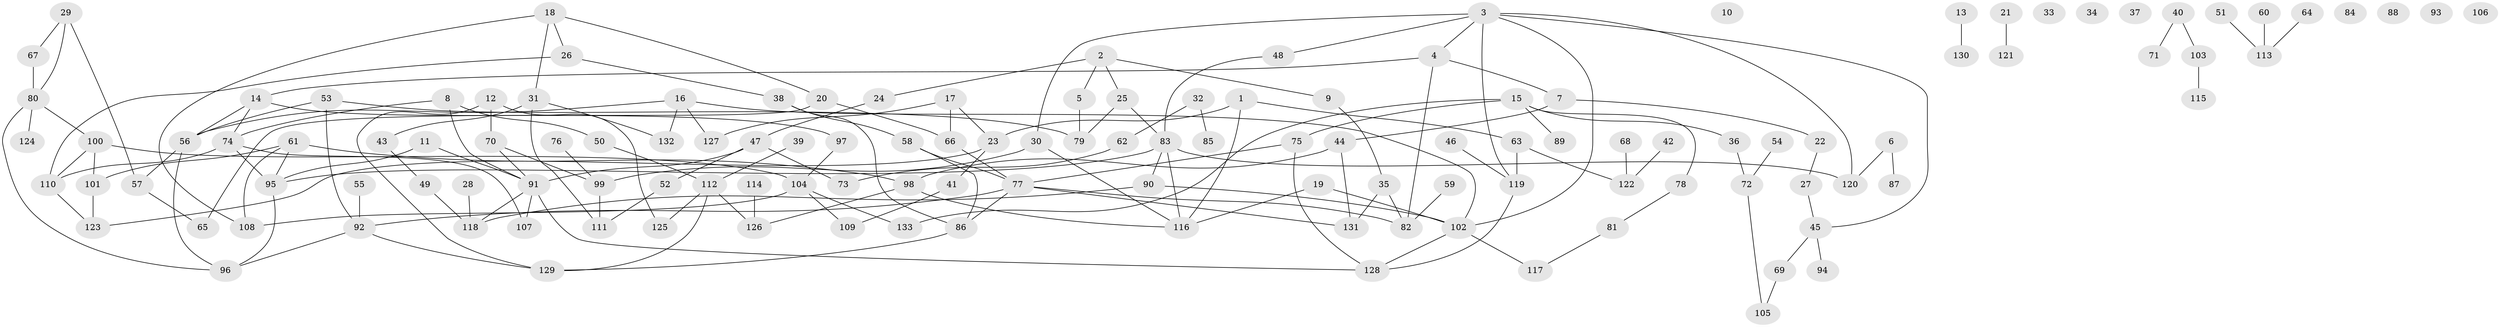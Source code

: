 // Generated by graph-tools (version 1.1) at 2025/13/03/09/25 04:13:01]
// undirected, 133 vertices, 175 edges
graph export_dot {
graph [start="1"]
  node [color=gray90,style=filled];
  1;
  2;
  3;
  4;
  5;
  6;
  7;
  8;
  9;
  10;
  11;
  12;
  13;
  14;
  15;
  16;
  17;
  18;
  19;
  20;
  21;
  22;
  23;
  24;
  25;
  26;
  27;
  28;
  29;
  30;
  31;
  32;
  33;
  34;
  35;
  36;
  37;
  38;
  39;
  40;
  41;
  42;
  43;
  44;
  45;
  46;
  47;
  48;
  49;
  50;
  51;
  52;
  53;
  54;
  55;
  56;
  57;
  58;
  59;
  60;
  61;
  62;
  63;
  64;
  65;
  66;
  67;
  68;
  69;
  70;
  71;
  72;
  73;
  74;
  75;
  76;
  77;
  78;
  79;
  80;
  81;
  82;
  83;
  84;
  85;
  86;
  87;
  88;
  89;
  90;
  91;
  92;
  93;
  94;
  95;
  96;
  97;
  98;
  99;
  100;
  101;
  102;
  103;
  104;
  105;
  106;
  107;
  108;
  109;
  110;
  111;
  112;
  113;
  114;
  115;
  116;
  117;
  118;
  119;
  120;
  121;
  122;
  123;
  124;
  125;
  126;
  127;
  128;
  129;
  130;
  131;
  132;
  133;
  1 -- 23;
  1 -- 63;
  1 -- 116;
  2 -- 5;
  2 -- 9;
  2 -- 24;
  2 -- 25;
  3 -- 4;
  3 -- 30;
  3 -- 45;
  3 -- 48;
  3 -- 102;
  3 -- 119;
  3 -- 120;
  4 -- 7;
  4 -- 14;
  4 -- 82;
  5 -- 79;
  6 -- 87;
  6 -- 120;
  7 -- 22;
  7 -- 44;
  8 -- 50;
  8 -- 74;
  8 -- 91;
  9 -- 35;
  11 -- 91;
  11 -- 95;
  12 -- 70;
  12 -- 125;
  12 -- 129;
  13 -- 130;
  14 -- 56;
  14 -- 74;
  14 -- 97;
  15 -- 36;
  15 -- 75;
  15 -- 78;
  15 -- 89;
  15 -- 133;
  16 -- 56;
  16 -- 102;
  16 -- 127;
  16 -- 132;
  17 -- 23;
  17 -- 66;
  17 -- 127;
  18 -- 20;
  18 -- 26;
  18 -- 31;
  18 -- 108;
  19 -- 102;
  19 -- 116;
  20 -- 65;
  20 -- 66;
  21 -- 121;
  22 -- 27;
  23 -- 41;
  23 -- 123;
  24 -- 47;
  25 -- 79;
  25 -- 83;
  26 -- 38;
  26 -- 110;
  27 -- 45;
  28 -- 118;
  29 -- 57;
  29 -- 67;
  29 -- 80;
  30 -- 99;
  30 -- 116;
  31 -- 43;
  31 -- 111;
  31 -- 132;
  32 -- 62;
  32 -- 85;
  35 -- 82;
  35 -- 131;
  36 -- 72;
  38 -- 58;
  38 -- 86;
  39 -- 112;
  40 -- 71;
  40 -- 103;
  41 -- 109;
  42 -- 122;
  43 -- 49;
  44 -- 98;
  44 -- 131;
  45 -- 69;
  45 -- 94;
  46 -- 119;
  47 -- 52;
  47 -- 73;
  47 -- 91;
  48 -- 83;
  49 -- 118;
  50 -- 112;
  51 -- 113;
  52 -- 111;
  53 -- 56;
  53 -- 79;
  53 -- 92;
  54 -- 72;
  55 -- 92;
  56 -- 57;
  56 -- 96;
  57 -- 65;
  58 -- 77;
  58 -- 86;
  59 -- 82;
  60 -- 113;
  61 -- 95;
  61 -- 98;
  61 -- 101;
  61 -- 108;
  62 -- 73;
  63 -- 119;
  63 -- 122;
  64 -- 113;
  66 -- 77;
  67 -- 80;
  68 -- 122;
  69 -- 105;
  70 -- 91;
  70 -- 99;
  72 -- 105;
  74 -- 95;
  74 -- 107;
  74 -- 110;
  75 -- 77;
  75 -- 128;
  76 -- 99;
  77 -- 82;
  77 -- 86;
  77 -- 92;
  77 -- 131;
  78 -- 81;
  80 -- 96;
  80 -- 100;
  80 -- 124;
  81 -- 117;
  83 -- 90;
  83 -- 95;
  83 -- 116;
  83 -- 120;
  86 -- 129;
  90 -- 102;
  90 -- 118;
  91 -- 107;
  91 -- 118;
  91 -- 128;
  92 -- 96;
  92 -- 129;
  95 -- 96;
  97 -- 104;
  98 -- 116;
  98 -- 126;
  99 -- 111;
  100 -- 101;
  100 -- 104;
  100 -- 110;
  101 -- 123;
  102 -- 117;
  102 -- 128;
  103 -- 115;
  104 -- 108;
  104 -- 109;
  104 -- 133;
  110 -- 123;
  112 -- 125;
  112 -- 126;
  112 -- 129;
  114 -- 126;
  119 -- 128;
}
